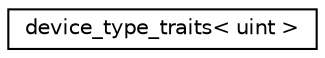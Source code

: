 digraph G
{
  edge [fontname="Helvetica",fontsize="10",labelfontname="Helvetica",labelfontsize="10"];
  node [fontname="Helvetica",fontsize="10",shape=record];
  rankdir=LR;
  Node1 [label="device_type_traits\< uint \>",height=0.2,width=0.4,color="black", fillcolor="white", style="filled",URL="$d3/dbe/structdevice__type__traits_3_01uint_01_4.html"];
}

